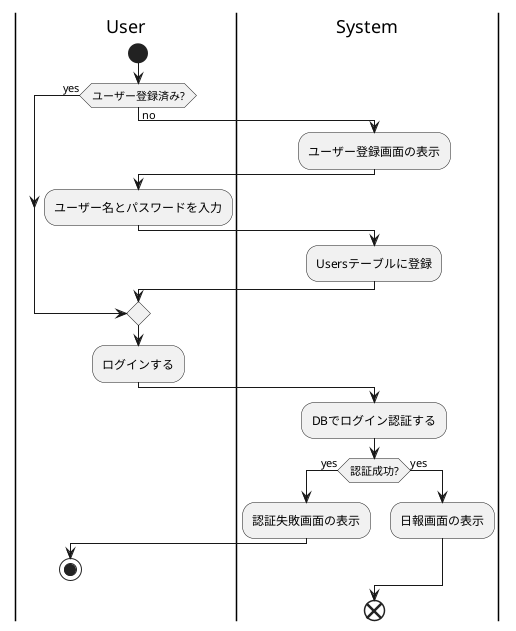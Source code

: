 @startuml
|User|
start
if(ユーザー登録済み?) then(no)
|System|
:ユーザー登録画面の表示;
|User|
:ユーザー名とパスワードを入力;
|System|
:Usersテーブルに登録;
else(yes)
endif

|User|
:ログインする;
|System|
:DBでログイン認証する;
if(認証成功?) then(yes)
:認証失敗画面の表示;
|User|
stop
else(yes)
|System|
:日報画面の表示;
endif
end
@enduml